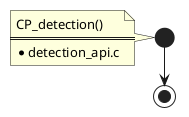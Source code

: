 @startuml
skinparam defaultFontName Microsoft YaHei UI
start
    note
    CP_detection()
    ====
    * detection_api.c
    end note
stop
@enduml

